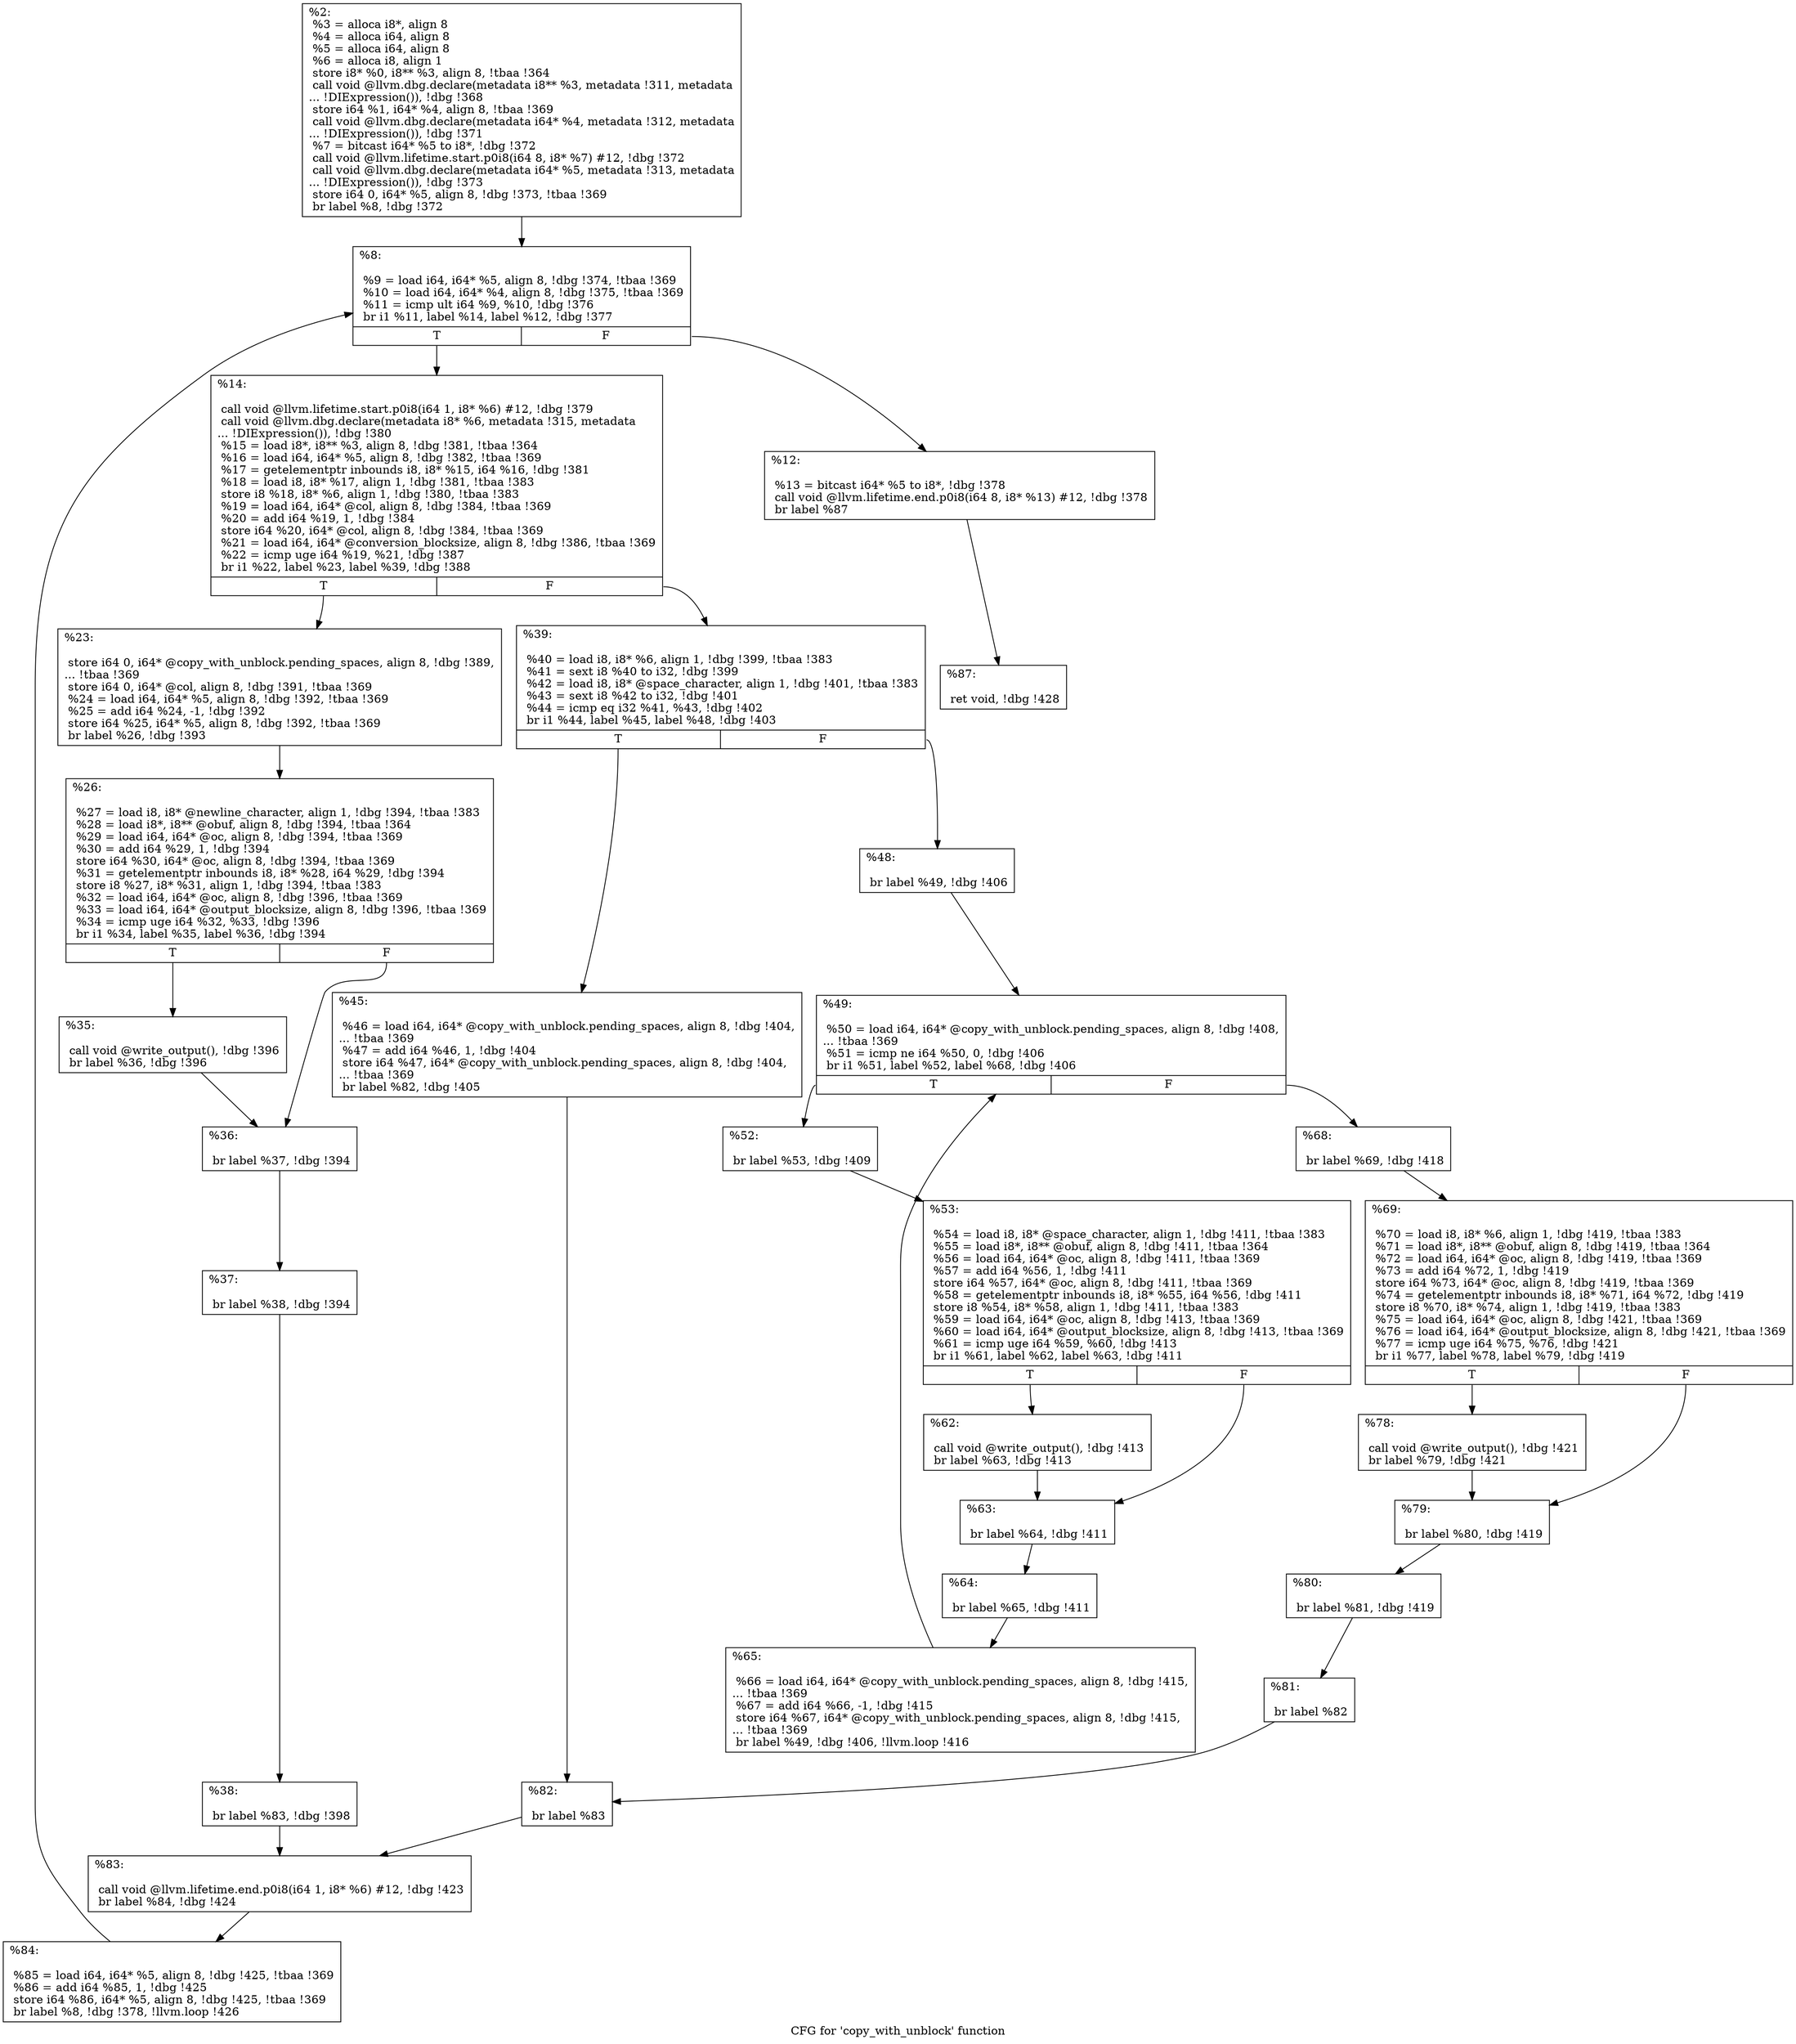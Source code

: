 digraph "CFG for 'copy_with_unblock' function" {
	label="CFG for 'copy_with_unblock' function";

	Node0x24dee70 [shape=record,label="{%2:\l  %3 = alloca i8*, align 8\l  %4 = alloca i64, align 8\l  %5 = alloca i64, align 8\l  %6 = alloca i8, align 1\l  store i8* %0, i8** %3, align 8, !tbaa !364\l  call void @llvm.dbg.declare(metadata i8** %3, metadata !311, metadata\l... !DIExpression()), !dbg !368\l  store i64 %1, i64* %4, align 8, !tbaa !369\l  call void @llvm.dbg.declare(metadata i64* %4, metadata !312, metadata\l... !DIExpression()), !dbg !371\l  %7 = bitcast i64* %5 to i8*, !dbg !372\l  call void @llvm.lifetime.start.p0i8(i64 8, i8* %7) #12, !dbg !372\l  call void @llvm.dbg.declare(metadata i64* %5, metadata !313, metadata\l... !DIExpression()), !dbg !373\l  store i64 0, i64* %5, align 8, !dbg !373, !tbaa !369\l  br label %8, !dbg !372\l}"];
	Node0x24dee70 -> Node0x24e3410;
	Node0x24e3410 [shape=record,label="{%8:\l\l  %9 = load i64, i64* %5, align 8, !dbg !374, !tbaa !369\l  %10 = load i64, i64* %4, align 8, !dbg !375, !tbaa !369\l  %11 = icmp ult i64 %9, %10, !dbg !376\l  br i1 %11, label %14, label %12, !dbg !377\l|{<s0>T|<s1>F}}"];
	Node0x24e3410:s0 -> Node0x24e34b0;
	Node0x24e3410:s1 -> Node0x24e3460;
	Node0x24e3460 [shape=record,label="{%12:\l\l  %13 = bitcast i64* %5 to i8*, !dbg !378\l  call void @llvm.lifetime.end.p0i8(i64 8, i8* %13) #12, !dbg !378\l  br label %87\l}"];
	Node0x24e3460 -> Node0x24e3cd0;
	Node0x24e34b0 [shape=record,label="{%14:\l\l  call void @llvm.lifetime.start.p0i8(i64 1, i8* %6) #12, !dbg !379\l  call void @llvm.dbg.declare(metadata i8* %6, metadata !315, metadata\l... !DIExpression()), !dbg !380\l  %15 = load i8*, i8** %3, align 8, !dbg !381, !tbaa !364\l  %16 = load i64, i64* %5, align 8, !dbg !382, !tbaa !369\l  %17 = getelementptr inbounds i8, i8* %15, i64 %16, !dbg !381\l  %18 = load i8, i8* %17, align 1, !dbg !381, !tbaa !383\l  store i8 %18, i8* %6, align 1, !dbg !380, !tbaa !383\l  %19 = load i64, i64* @col, align 8, !dbg !384, !tbaa !369\l  %20 = add i64 %19, 1, !dbg !384\l  store i64 %20, i64* @col, align 8, !dbg !384, !tbaa !369\l  %21 = load i64, i64* @conversion_blocksize, align 8, !dbg !386, !tbaa !369\l  %22 = icmp uge i64 %19, %21, !dbg !387\l  br i1 %22, label %23, label %39, !dbg !388\l|{<s0>T|<s1>F}}"];
	Node0x24e34b0:s0 -> Node0x24e3500;
	Node0x24e34b0:s1 -> Node0x24e36e0;
	Node0x24e3500 [shape=record,label="{%23:\l\l  store i64 0, i64* @copy_with_unblock.pending_spaces, align 8, !dbg !389,\l... !tbaa !369\l  store i64 0, i64* @col, align 8, !dbg !391, !tbaa !369\l  %24 = load i64, i64* %5, align 8, !dbg !392, !tbaa !369\l  %25 = add i64 %24, -1, !dbg !392\l  store i64 %25, i64* %5, align 8, !dbg !392, !tbaa !369\l  br label %26, !dbg !393\l}"];
	Node0x24e3500 -> Node0x24e3550;
	Node0x24e3550 [shape=record,label="{%26:\l\l  %27 = load i8, i8* @newline_character, align 1, !dbg !394, !tbaa !383\l  %28 = load i8*, i8** @obuf, align 8, !dbg !394, !tbaa !364\l  %29 = load i64, i64* @oc, align 8, !dbg !394, !tbaa !369\l  %30 = add i64 %29, 1, !dbg !394\l  store i64 %30, i64* @oc, align 8, !dbg !394, !tbaa !369\l  %31 = getelementptr inbounds i8, i8* %28, i64 %29, !dbg !394\l  store i8 %27, i8* %31, align 1, !dbg !394, !tbaa !383\l  %32 = load i64, i64* @oc, align 8, !dbg !396, !tbaa !369\l  %33 = load i64, i64* @output_blocksize, align 8, !dbg !396, !tbaa !369\l  %34 = icmp uge i64 %32, %33, !dbg !396\l  br i1 %34, label %35, label %36, !dbg !394\l|{<s0>T|<s1>F}}"];
	Node0x24e3550:s0 -> Node0x24e35a0;
	Node0x24e3550:s1 -> Node0x24e35f0;
	Node0x24e35a0 [shape=record,label="{%35:\l\l  call void @write_output(), !dbg !396\l  br label %36, !dbg !396\l}"];
	Node0x24e35a0 -> Node0x24e35f0;
	Node0x24e35f0 [shape=record,label="{%36:\l\l  br label %37, !dbg !394\l}"];
	Node0x24e35f0 -> Node0x24e3640;
	Node0x24e3640 [shape=record,label="{%37:\l\l  br label %38, !dbg !394\l}"];
	Node0x24e3640 -> Node0x24e3690;
	Node0x24e3690 [shape=record,label="{%38:\l\l  br label %83, !dbg !398\l}"];
	Node0x24e3690 -> Node0x24e3c30;
	Node0x24e36e0 [shape=record,label="{%39:\l\l  %40 = load i8, i8* %6, align 1, !dbg !399, !tbaa !383\l  %41 = sext i8 %40 to i32, !dbg !399\l  %42 = load i8, i8* @space_character, align 1, !dbg !401, !tbaa !383\l  %43 = sext i8 %42 to i32, !dbg !401\l  %44 = icmp eq i32 %41, %43, !dbg !402\l  br i1 %44, label %45, label %48, !dbg !403\l|{<s0>T|<s1>F}}"];
	Node0x24e36e0:s0 -> Node0x24e3730;
	Node0x24e36e0:s1 -> Node0x24e3780;
	Node0x24e3730 [shape=record,label="{%45:\l\l  %46 = load i64, i64* @copy_with_unblock.pending_spaces, align 8, !dbg !404,\l... !tbaa !369\l  %47 = add i64 %46, 1, !dbg !404\l  store i64 %47, i64* @copy_with_unblock.pending_spaces, align 8, !dbg !404,\l... !tbaa !369\l  br label %82, !dbg !405\l}"];
	Node0x24e3730 -> Node0x24e3be0;
	Node0x24e3780 [shape=record,label="{%48:\l\l  br label %49, !dbg !406\l}"];
	Node0x24e3780 -> Node0x24e37d0;
	Node0x24e37d0 [shape=record,label="{%49:\l\l  %50 = load i64, i64* @copy_with_unblock.pending_spaces, align 8, !dbg !408,\l... !tbaa !369\l  %51 = icmp ne i64 %50, 0, !dbg !406\l  br i1 %51, label %52, label %68, !dbg !406\l|{<s0>T|<s1>F}}"];
	Node0x24e37d0:s0 -> Node0x24e3820;
	Node0x24e37d0:s1 -> Node0x24e3a00;
	Node0x24e3820 [shape=record,label="{%52:\l\l  br label %53, !dbg !409\l}"];
	Node0x24e3820 -> Node0x24e3870;
	Node0x24e3870 [shape=record,label="{%53:\l\l  %54 = load i8, i8* @space_character, align 1, !dbg !411, !tbaa !383\l  %55 = load i8*, i8** @obuf, align 8, !dbg !411, !tbaa !364\l  %56 = load i64, i64* @oc, align 8, !dbg !411, !tbaa !369\l  %57 = add i64 %56, 1, !dbg !411\l  store i64 %57, i64* @oc, align 8, !dbg !411, !tbaa !369\l  %58 = getelementptr inbounds i8, i8* %55, i64 %56, !dbg !411\l  store i8 %54, i8* %58, align 1, !dbg !411, !tbaa !383\l  %59 = load i64, i64* @oc, align 8, !dbg !413, !tbaa !369\l  %60 = load i64, i64* @output_blocksize, align 8, !dbg !413, !tbaa !369\l  %61 = icmp uge i64 %59, %60, !dbg !413\l  br i1 %61, label %62, label %63, !dbg !411\l|{<s0>T|<s1>F}}"];
	Node0x24e3870:s0 -> Node0x24e38c0;
	Node0x24e3870:s1 -> Node0x24e3910;
	Node0x24e38c0 [shape=record,label="{%62:\l\l  call void @write_output(), !dbg !413\l  br label %63, !dbg !413\l}"];
	Node0x24e38c0 -> Node0x24e3910;
	Node0x24e3910 [shape=record,label="{%63:\l\l  br label %64, !dbg !411\l}"];
	Node0x24e3910 -> Node0x24e3960;
	Node0x24e3960 [shape=record,label="{%64:\l\l  br label %65, !dbg !411\l}"];
	Node0x24e3960 -> Node0x24e39b0;
	Node0x24e39b0 [shape=record,label="{%65:\l\l  %66 = load i64, i64* @copy_with_unblock.pending_spaces, align 8, !dbg !415,\l... !tbaa !369\l  %67 = add i64 %66, -1, !dbg !415\l  store i64 %67, i64* @copy_with_unblock.pending_spaces, align 8, !dbg !415,\l... !tbaa !369\l  br label %49, !dbg !406, !llvm.loop !416\l}"];
	Node0x24e39b0 -> Node0x24e37d0;
	Node0x24e3a00 [shape=record,label="{%68:\l\l  br label %69, !dbg !418\l}"];
	Node0x24e3a00 -> Node0x24e3a50;
	Node0x24e3a50 [shape=record,label="{%69:\l\l  %70 = load i8, i8* %6, align 1, !dbg !419, !tbaa !383\l  %71 = load i8*, i8** @obuf, align 8, !dbg !419, !tbaa !364\l  %72 = load i64, i64* @oc, align 8, !dbg !419, !tbaa !369\l  %73 = add i64 %72, 1, !dbg !419\l  store i64 %73, i64* @oc, align 8, !dbg !419, !tbaa !369\l  %74 = getelementptr inbounds i8, i8* %71, i64 %72, !dbg !419\l  store i8 %70, i8* %74, align 1, !dbg !419, !tbaa !383\l  %75 = load i64, i64* @oc, align 8, !dbg !421, !tbaa !369\l  %76 = load i64, i64* @output_blocksize, align 8, !dbg !421, !tbaa !369\l  %77 = icmp uge i64 %75, %76, !dbg !421\l  br i1 %77, label %78, label %79, !dbg !419\l|{<s0>T|<s1>F}}"];
	Node0x24e3a50:s0 -> Node0x24e3aa0;
	Node0x24e3a50:s1 -> Node0x24e3af0;
	Node0x24e3aa0 [shape=record,label="{%78:\l\l  call void @write_output(), !dbg !421\l  br label %79, !dbg !421\l}"];
	Node0x24e3aa0 -> Node0x24e3af0;
	Node0x24e3af0 [shape=record,label="{%79:\l\l  br label %80, !dbg !419\l}"];
	Node0x24e3af0 -> Node0x24e3b40;
	Node0x24e3b40 [shape=record,label="{%80:\l\l  br label %81, !dbg !419\l}"];
	Node0x24e3b40 -> Node0x24e3b90;
	Node0x24e3b90 [shape=record,label="{%81:\l\l  br label %82\l}"];
	Node0x24e3b90 -> Node0x24e3be0;
	Node0x24e3be0 [shape=record,label="{%82:\l\l  br label %83\l}"];
	Node0x24e3be0 -> Node0x24e3c30;
	Node0x24e3c30 [shape=record,label="{%83:\l\l  call void @llvm.lifetime.end.p0i8(i64 1, i8* %6) #12, !dbg !423\l  br label %84, !dbg !424\l}"];
	Node0x24e3c30 -> Node0x24e3c80;
	Node0x24e3c80 [shape=record,label="{%84:\l\l  %85 = load i64, i64* %5, align 8, !dbg !425, !tbaa !369\l  %86 = add i64 %85, 1, !dbg !425\l  store i64 %86, i64* %5, align 8, !dbg !425, !tbaa !369\l  br label %8, !dbg !378, !llvm.loop !426\l}"];
	Node0x24e3c80 -> Node0x24e3410;
	Node0x24e3cd0 [shape=record,label="{%87:\l\l  ret void, !dbg !428\l}"];
}
